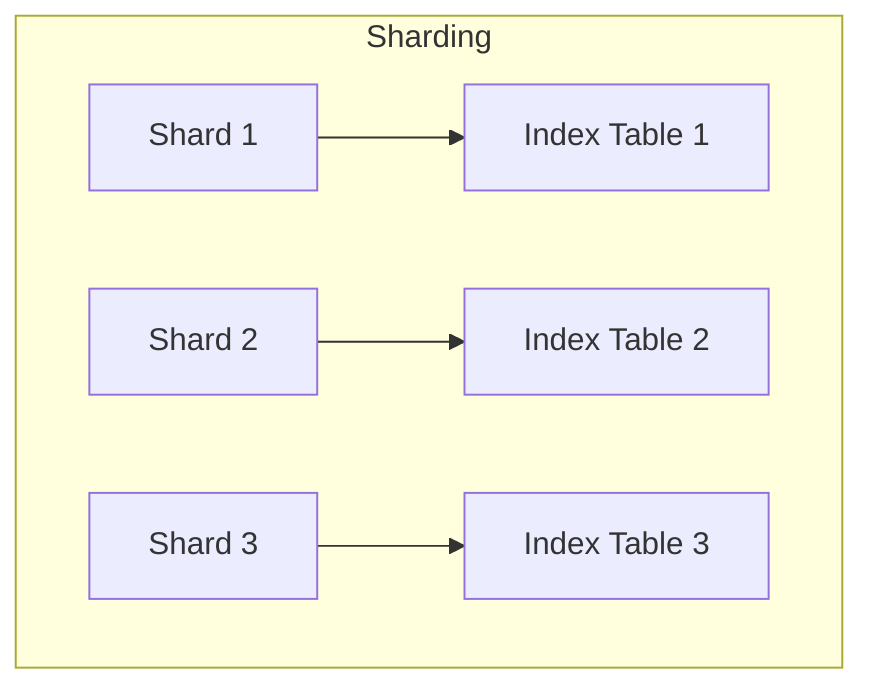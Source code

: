 graph TD
    %% Sharding with Index Tables
    subgraph Sharding
        A[Shard 1] --> B[Index Table 1]
        C[Shard 2] --> D[Index Table 2]
        E[Shard 3] --> F[Index Table 3]
    end